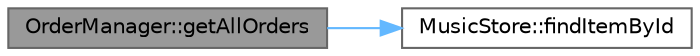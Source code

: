digraph "OrderManager::getAllOrders"
{
 // LATEX_PDF_SIZE
  bgcolor="transparent";
  edge [fontname=Helvetica,fontsize=10,labelfontname=Helvetica,labelfontsize=10];
  node [fontname=Helvetica,fontsize=10,shape=box,height=0.2,width=0.4];
  rankdir="LR";
  Node1 [id="Node000001",label="OrderManager::getAllOrders",height=0.2,width=0.4,color="gray40", fillcolor="grey60", style="filled", fontcolor="black",tooltip="Lấy danh sách tất cả các đơn hàng trong hệ thống."];
  Node1 -> Node2 [id="edge1_Node000001_Node000002",color="steelblue1",style="solid",tooltip=" "];
  Node2 [id="Node000002",label="MusicStore::findItemById",height=0.2,width=0.4,color="grey40", fillcolor="white", style="filled",URL="$class_music_store.html#a4c1591f36468be80c3a7e0aef3dd43b1",tooltip="Tìm kiếm mặt hàng theo ID."];
}
